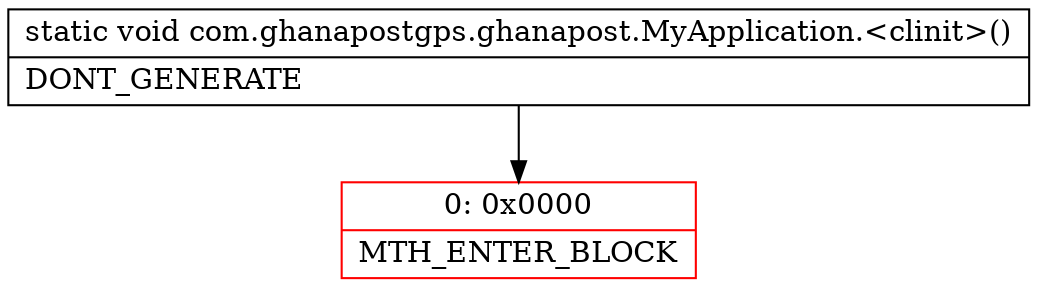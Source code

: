 digraph "CFG forcom.ghanapostgps.ghanapost.MyApplication.\<clinit\>()V" {
subgraph cluster_Region_239151727 {
label = "R(0)";
node [shape=record,color=blue];
}
Node_0 [shape=record,color=red,label="{0\:\ 0x0000|MTH_ENTER_BLOCK\l}"];
MethodNode[shape=record,label="{static void com.ghanapostgps.ghanapost.MyApplication.\<clinit\>()  | DONT_GENERATE\l}"];
MethodNode -> Node_0;
}

